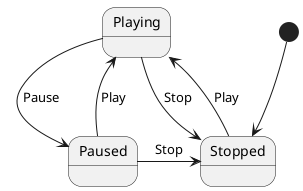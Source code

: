 @startuml
[*] --> Stopped
Stopped --> Playing : Play
Playing --> Stopped : Stop
Playing --> Paused : Pause
Paused -up-> Playing : Play
Paused -right-> Stopped : Stop
@enduml